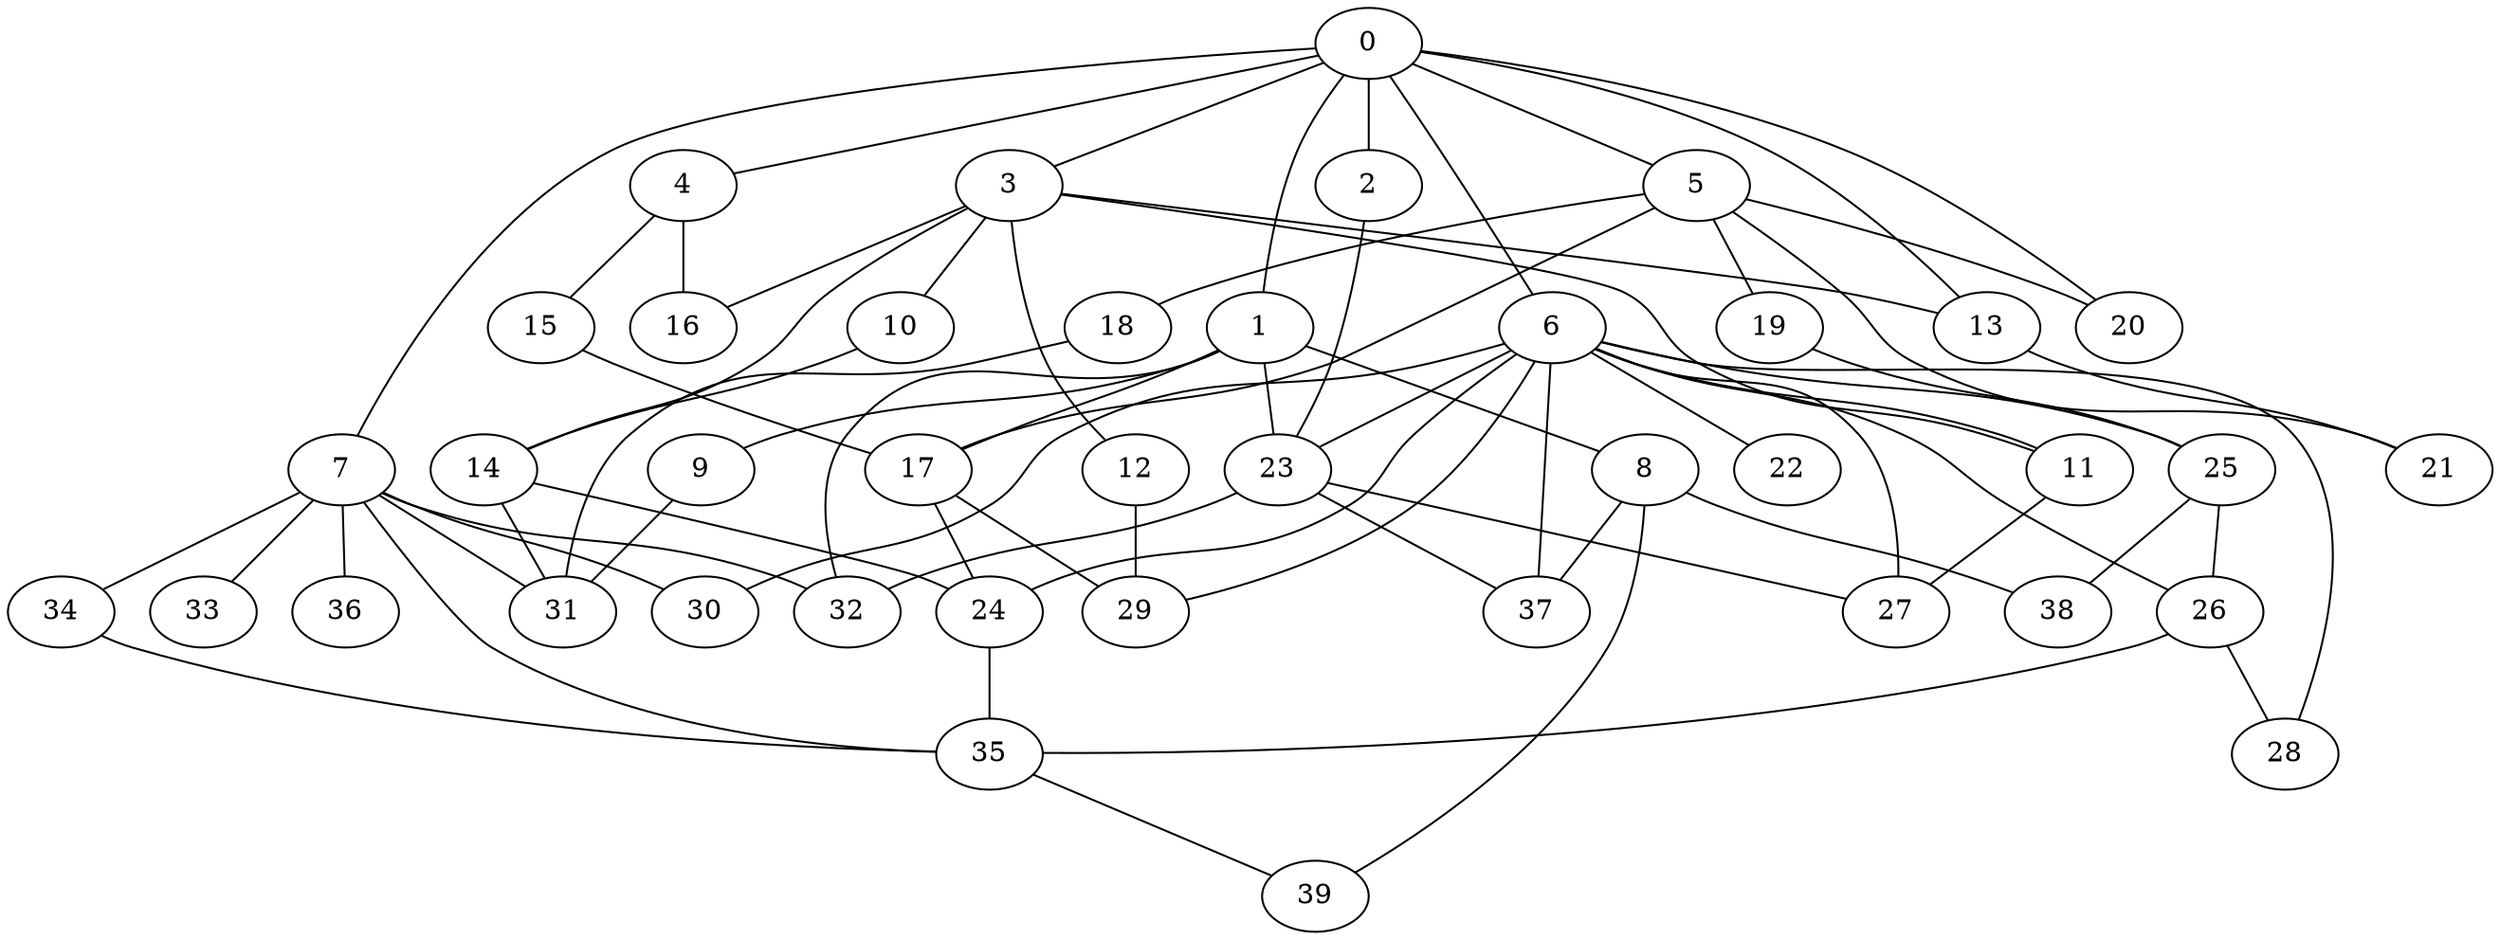 
graph graphname {
    0 -- 1
0 -- 2
0 -- 3
0 -- 4
0 -- 5
0 -- 6
0 -- 7
0 -- 20
0 -- 13
1 -- 8
1 -- 9
1 -- 32
1 -- 23
1 -- 17
2 -- 23
3 -- 10
3 -- 11
3 -- 12
3 -- 13
3 -- 14
3 -- 16
4 -- 16
4 -- 15
5 -- 17
5 -- 18
5 -- 19
5 -- 20
5 -- 21
6 -- 22
6 -- 23
6 -- 24
6 -- 25
6 -- 26
6 -- 27
6 -- 28
6 -- 29
6 -- 30
6 -- 37
6 -- 11
7 -- 32
7 -- 34
7 -- 35
7 -- 36
7 -- 33
7 -- 31
7 -- 30
8 -- 37
8 -- 38
8 -- 39
9 -- 31
10 -- 14
11 -- 27
12 -- 29
13 -- 21
14 -- 31
14 -- 24
15 -- 17
17 -- 29
17 -- 24
18 -- 31
19 -- 25
23 -- 37
23 -- 32
23 -- 27
24 -- 35
25 -- 26
25 -- 38
26 -- 35
26 -- 28
34 -- 35
35 -- 39

}
